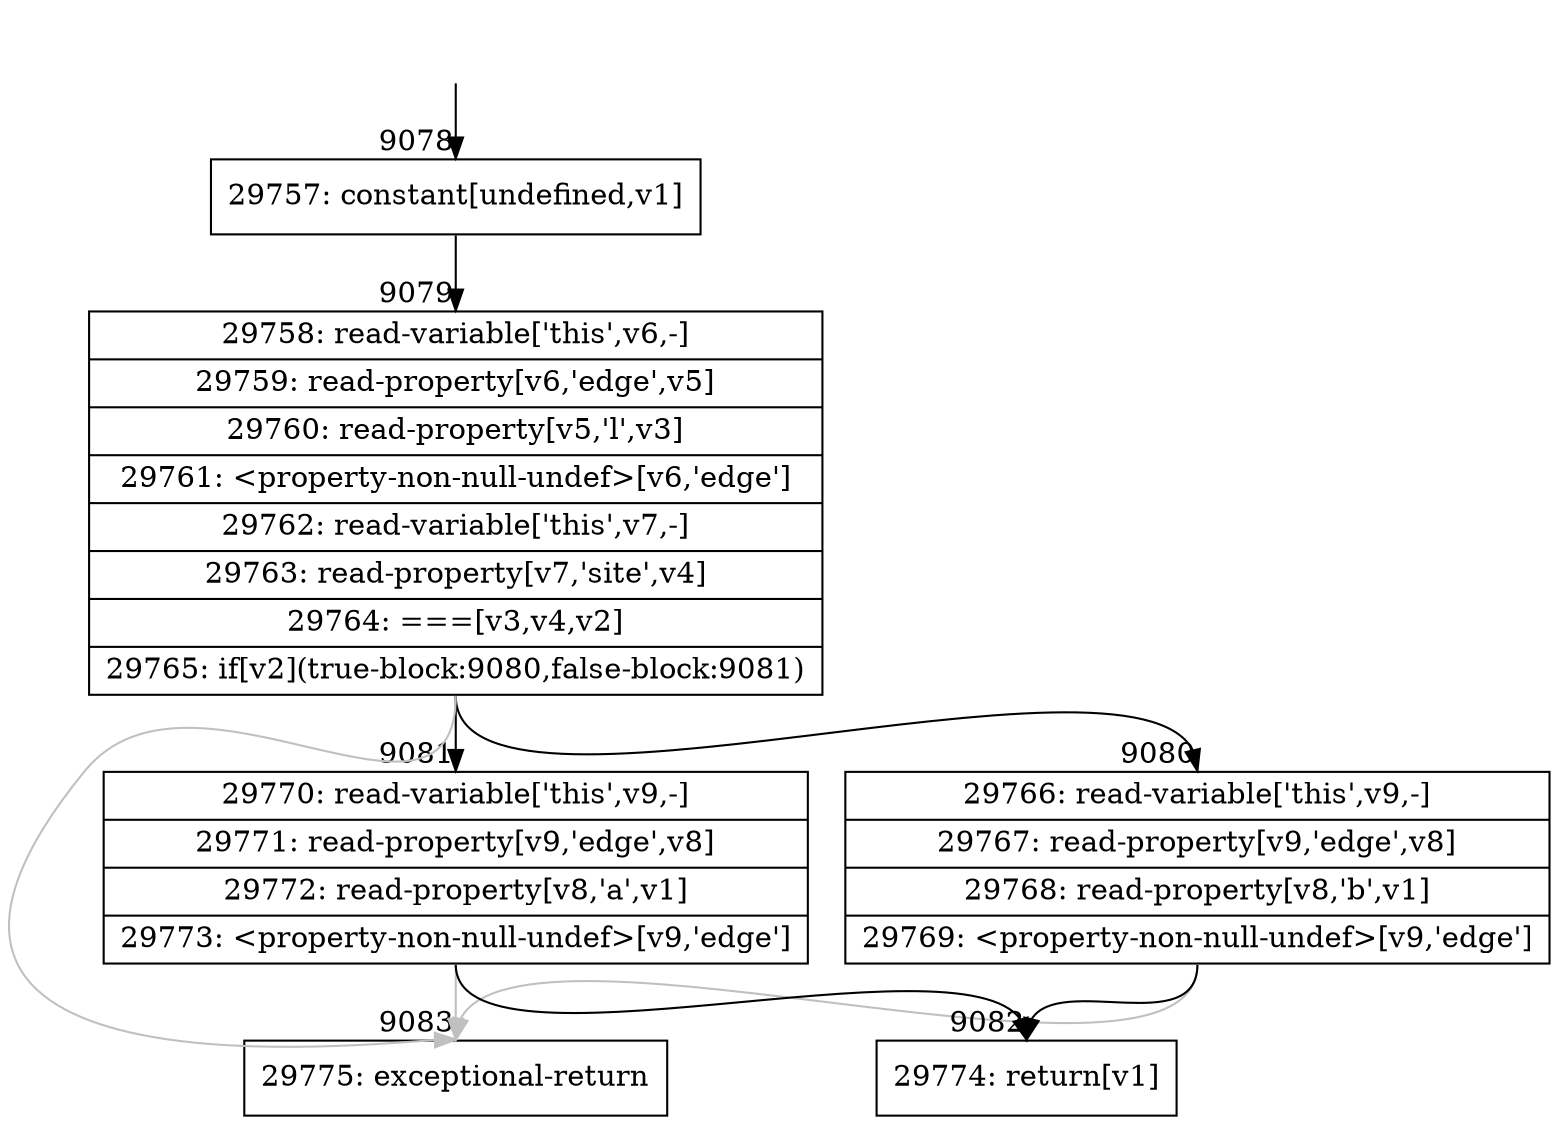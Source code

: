 digraph {
rankdir="TD"
BB_entry843[shape=none,label=""];
BB_entry843 -> BB9078 [tailport=s, headport=n, headlabel="    9078"]
BB9078 [shape=record label="{29757: constant[undefined,v1]}" ] 
BB9078 -> BB9079 [tailport=s, headport=n, headlabel="      9079"]
BB9079 [shape=record label="{29758: read-variable['this',v6,-]|29759: read-property[v6,'edge',v5]|29760: read-property[v5,'l',v3]|29761: \<property-non-null-undef\>[v6,'edge']|29762: read-variable['this',v7,-]|29763: read-property[v7,'site',v4]|29764: ===[v3,v4,v2]|29765: if[v2](true-block:9080,false-block:9081)}" ] 
BB9079 -> BB9080 [tailport=s, headport=n, headlabel="      9080"]
BB9079 -> BB9081 [tailport=s, headport=n, headlabel="      9081"]
BB9079 -> BB9083 [tailport=s, headport=n, color=gray, headlabel="      9083"]
BB9080 [shape=record label="{29766: read-variable['this',v9,-]|29767: read-property[v9,'edge',v8]|29768: read-property[v8,'b',v1]|29769: \<property-non-null-undef\>[v9,'edge']}" ] 
BB9080 -> BB9082 [tailport=s, headport=n, headlabel="      9082"]
BB9080 -> BB9083 [tailport=s, headport=n, color=gray]
BB9081 [shape=record label="{29770: read-variable['this',v9,-]|29771: read-property[v9,'edge',v8]|29772: read-property[v8,'a',v1]|29773: \<property-non-null-undef\>[v9,'edge']}" ] 
BB9081 -> BB9082 [tailport=s, headport=n]
BB9081 -> BB9083 [tailport=s, headport=n, color=gray]
BB9082 [shape=record label="{29774: return[v1]}" ] 
BB9083 [shape=record label="{29775: exceptional-return}" ] 
//#$~ 5239
}
